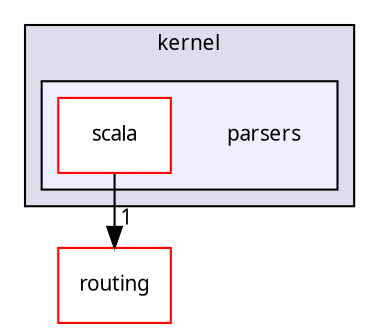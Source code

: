digraph "src/kernel/parsers" {
  compound=true
  node [ fontsize="10", fontname="Sans"];
  edge [ labelfontsize="10", labelfontname="Sans"];
  subgraph clusterdir_cbd7f246bdf7dc0a50281a272327e6ed {
    graph [ bgcolor="#ddddee", pencolor="black", label="kernel" fontname="Sans", fontsize="10", URL="dir_cbd7f246bdf7dc0a50281a272327e6ed.html"]
  subgraph clusterdir_6b02117ded07476b70e50ff30adc443c {
    graph [ bgcolor="#eeeeff", pencolor="black", label="" URL="dir_6b02117ded07476b70e50ff30adc443c.html"];
    dir_6b02117ded07476b70e50ff30adc443c [shape=plaintext label="parsers"];
    dir_e7917108e414bdcc25389ebfe2818288 [shape=box label="scala" color="red" fillcolor="white" style="filled" URL="dir_e7917108e414bdcc25389ebfe2818288.html"];
  }
  }
  dir_02be4fa82aae8ff4c4cc45bceb47856f [shape=box label="routing" fillcolor="white" style="filled" color="red" URL="dir_02be4fa82aae8ff4c4cc45bceb47856f.html"];
  dir_e7917108e414bdcc25389ebfe2818288->dir_02be4fa82aae8ff4c4cc45bceb47856f [headlabel="1", labeldistance=1.5 headhref="dir_000004_000006.html"];
}
